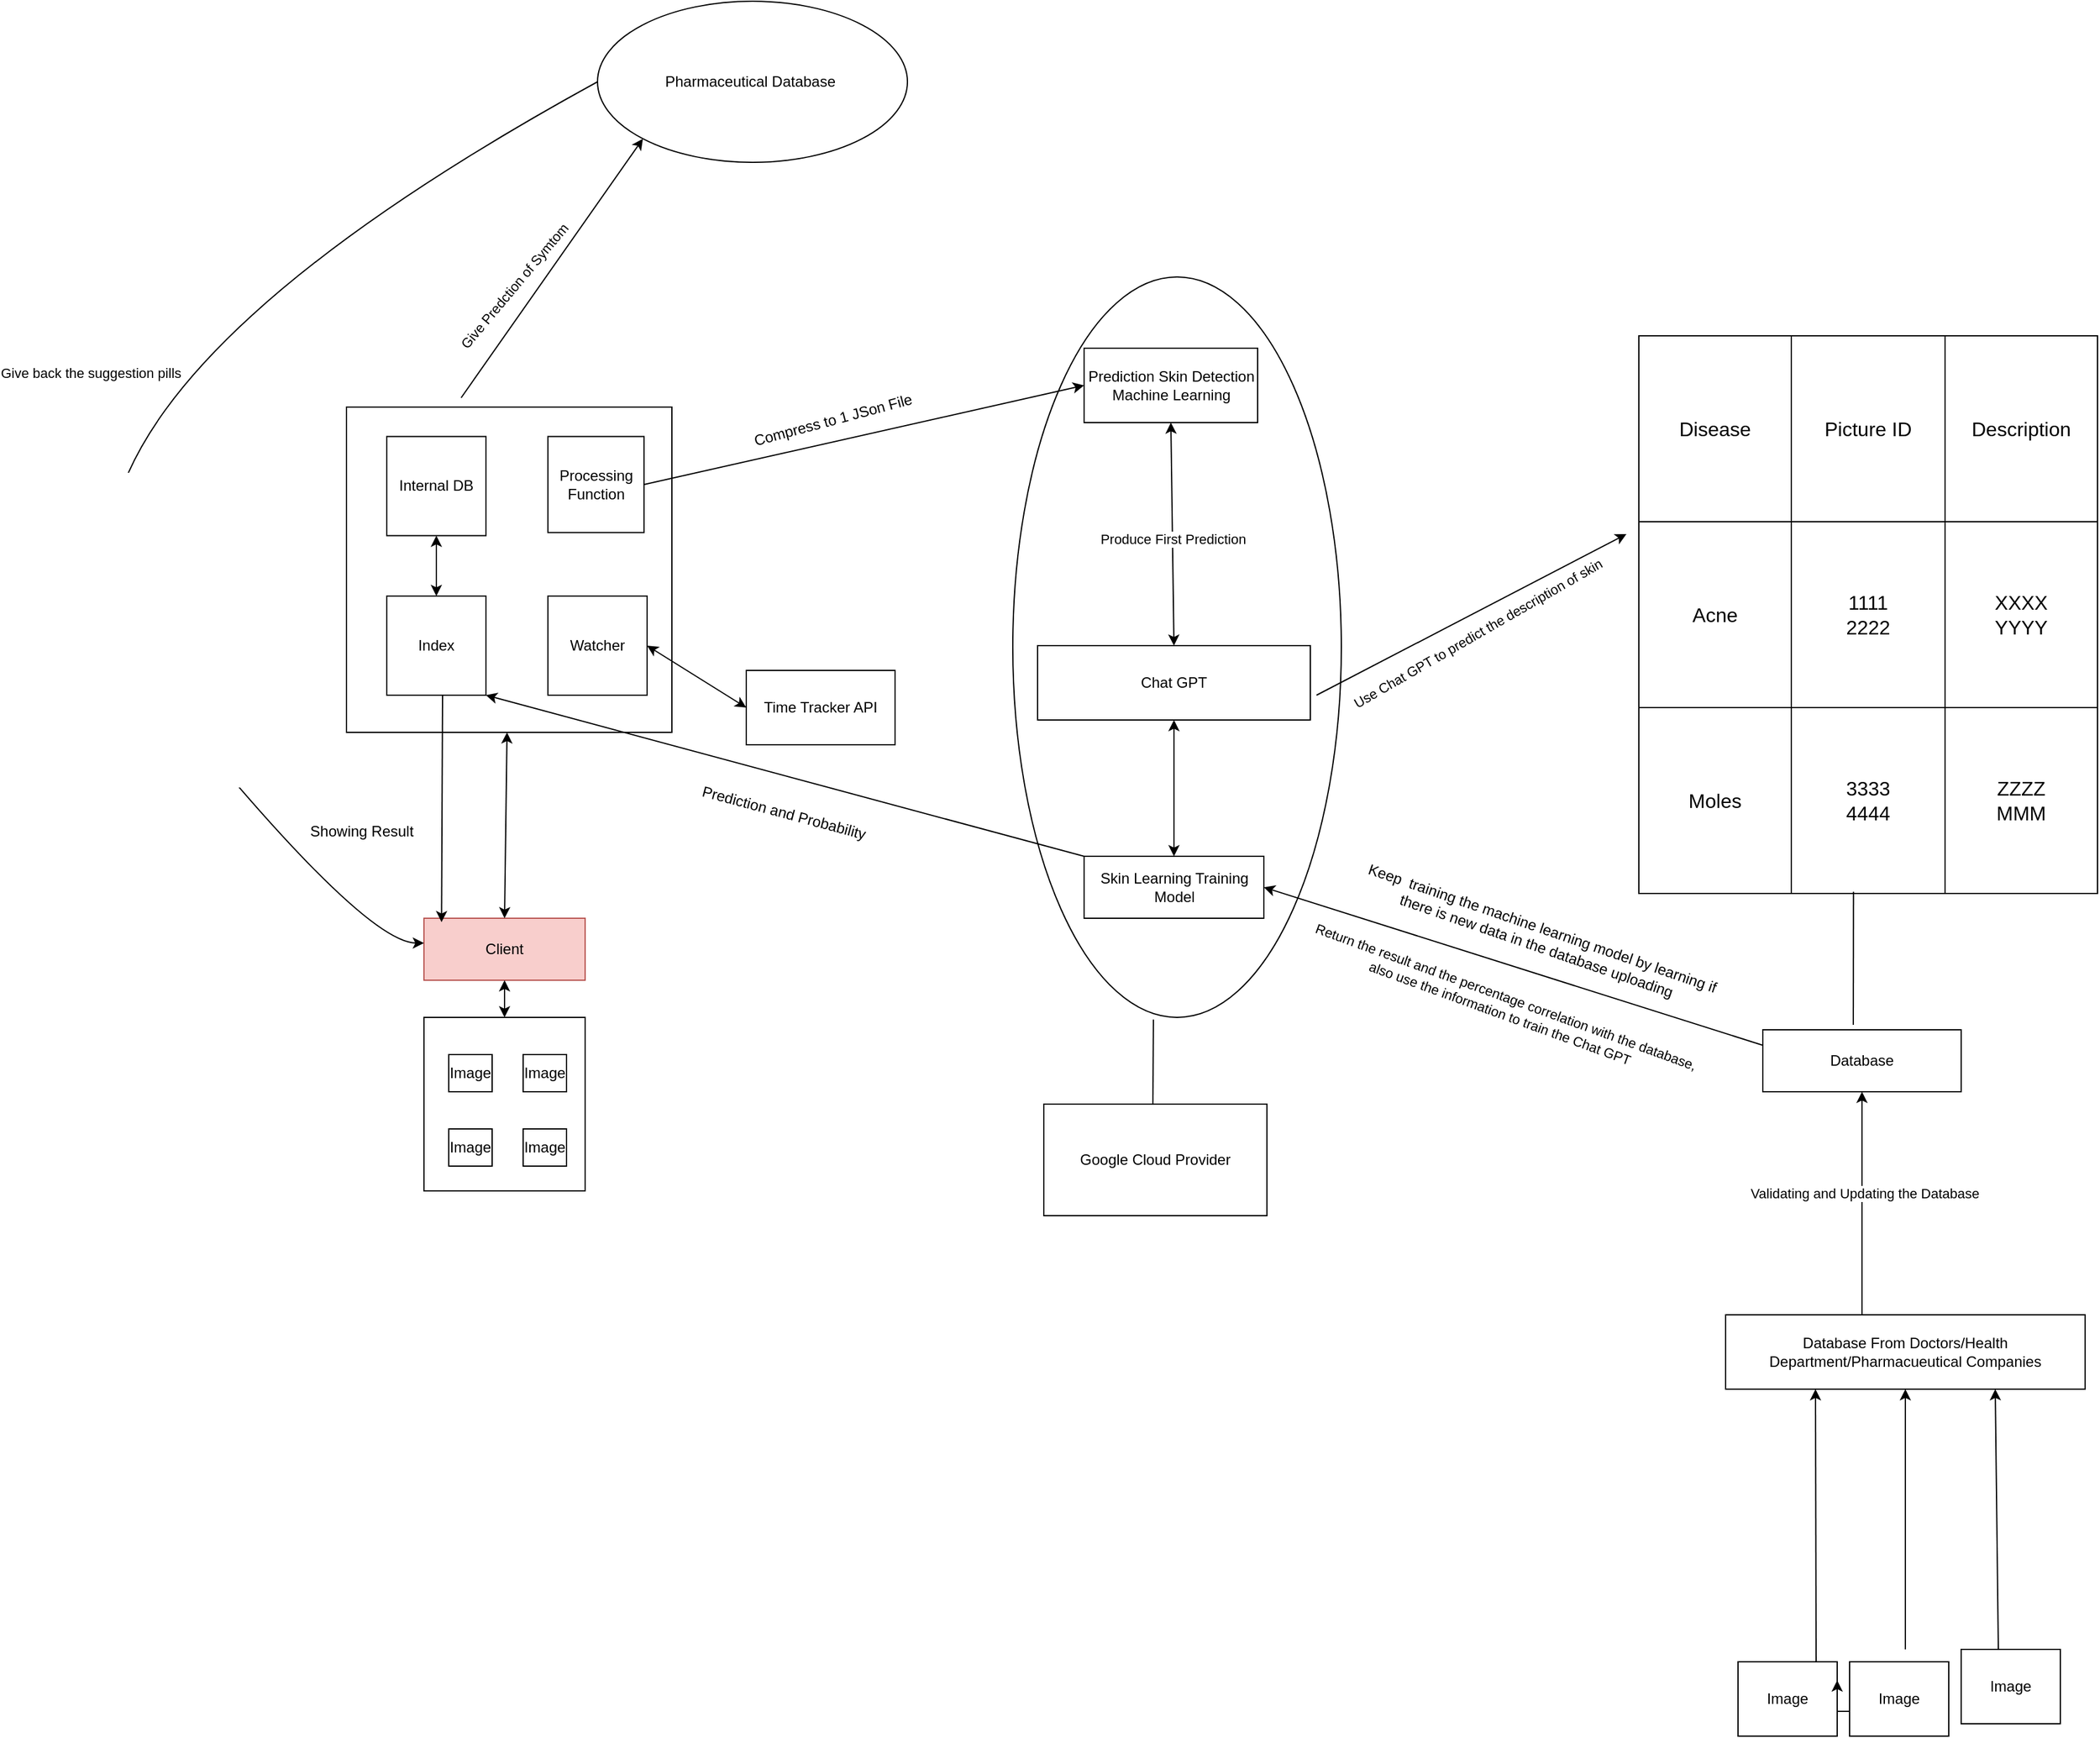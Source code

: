 <mxfile version="22.1.0" type="device">
  <diagram name="Page-1" id="X210ehfOsoYvOg10hWQb">
    <mxGraphModel dx="1972" dy="1861" grid="1" gridSize="10" guides="1" tooltips="1" connect="1" arrows="1" fold="1" page="1" pageScale="1" pageWidth="850" pageHeight="1100" math="0" shadow="0">
      <root>
        <mxCell id="0" />
        <mxCell id="1" parent="0" />
        <mxCell id="LaFHYY9eFYEwbgQ2csjO-1" value="Client" style="rounded=0;whiteSpace=wrap;html=1;fillColor=#f8cecc;strokeColor=#b85450;" vertex="1" parent="1">
          <mxGeometry y="360" width="130" height="50" as="geometry" />
        </mxCell>
        <mxCell id="LaFHYY9eFYEwbgQ2csjO-2" value="" style="endArrow=classic;startArrow=classic;html=1;rounded=0;entryX=0.5;entryY=1;entryDx=0;entryDy=0;" edge="1" parent="1" target="LaFHYY9eFYEwbgQ2csjO-1">
          <mxGeometry width="50" height="50" relative="1" as="geometry">
            <mxPoint x="65" y="440" as="sourcePoint" />
            <mxPoint x="440" y="230" as="targetPoint" />
          </mxGeometry>
        </mxCell>
        <mxCell id="LaFHYY9eFYEwbgQ2csjO-3" value="" style="rounded=0;whiteSpace=wrap;html=1;" vertex="1" parent="1">
          <mxGeometry y="440" width="130" height="140" as="geometry" />
        </mxCell>
        <mxCell id="LaFHYY9eFYEwbgQ2csjO-4" value="Image" style="rounded=0;whiteSpace=wrap;html=1;" vertex="1" parent="1">
          <mxGeometry x="20" y="470" width="35" height="30" as="geometry" />
        </mxCell>
        <mxCell id="LaFHYY9eFYEwbgQ2csjO-5" value="Image" style="rounded=0;whiteSpace=wrap;html=1;" vertex="1" parent="1">
          <mxGeometry x="80" y="470" width="35" height="30" as="geometry" />
        </mxCell>
        <mxCell id="LaFHYY9eFYEwbgQ2csjO-6" value="Image" style="rounded=0;whiteSpace=wrap;html=1;" vertex="1" parent="1">
          <mxGeometry x="20" y="530" width="35" height="30" as="geometry" />
        </mxCell>
        <mxCell id="LaFHYY9eFYEwbgQ2csjO-7" value="Image" style="rounded=0;whiteSpace=wrap;html=1;" vertex="1" parent="1">
          <mxGeometry x="80" y="530" width="35" height="30" as="geometry" />
        </mxCell>
        <mxCell id="LaFHYY9eFYEwbgQ2csjO-10" value="" style="endArrow=classic;startArrow=classic;html=1;rounded=0;exitX=0.5;exitY=0;exitDx=0;exitDy=0;" edge="1" parent="1" source="LaFHYY9eFYEwbgQ2csjO-1" target="LaFHYY9eFYEwbgQ2csjO-11">
          <mxGeometry width="50" height="50" relative="1" as="geometry">
            <mxPoint x="390" y="450" as="sourcePoint" />
            <mxPoint x="65" y="290" as="targetPoint" />
          </mxGeometry>
        </mxCell>
        <mxCell id="LaFHYY9eFYEwbgQ2csjO-11" value="" style="whiteSpace=wrap;html=1;aspect=fixed;" vertex="1" parent="1">
          <mxGeometry x="-62.5" y="-52.5" width="262.5" height="262.5" as="geometry" />
        </mxCell>
        <mxCell id="LaFHYY9eFYEwbgQ2csjO-12" value="Internal DB" style="whiteSpace=wrap;html=1;aspect=fixed;" vertex="1" parent="1">
          <mxGeometry x="-30" y="-28.75" width="80" height="80" as="geometry" />
        </mxCell>
        <mxCell id="LaFHYY9eFYEwbgQ2csjO-13" value="Processing Function" style="whiteSpace=wrap;html=1;aspect=fixed;" vertex="1" parent="1">
          <mxGeometry x="100" y="-28.75" width="77.5" height="77.5" as="geometry" />
        </mxCell>
        <mxCell id="LaFHYY9eFYEwbgQ2csjO-14" value="Index" style="whiteSpace=wrap;html=1;aspect=fixed;" vertex="1" parent="1">
          <mxGeometry x="-30" y="100" width="80" height="80" as="geometry" />
        </mxCell>
        <mxCell id="LaFHYY9eFYEwbgQ2csjO-17" value="" style="ellipse;whiteSpace=wrap;html=1;" vertex="1" parent="1">
          <mxGeometry x="475" y="-157.5" width="265" height="597.5" as="geometry" />
        </mxCell>
        <mxCell id="LaFHYY9eFYEwbgQ2csjO-23" value="" style="endArrow=classic;startArrow=classic;html=1;rounded=0;entryX=1;entryY=0.5;entryDx=0;entryDy=0;exitX=0;exitY=0.5;exitDx=0;exitDy=0;" edge="1" parent="1" source="LaFHYY9eFYEwbgQ2csjO-24" target="LaFHYY9eFYEwbgQ2csjO-15">
          <mxGeometry width="50" height="50" relative="1" as="geometry">
            <mxPoint x="280" y="290" as="sourcePoint" />
            <mxPoint x="400" y="290" as="targetPoint" />
          </mxGeometry>
        </mxCell>
        <mxCell id="LaFHYY9eFYEwbgQ2csjO-24" value="Time Tracker API" style="rounded=0;whiteSpace=wrap;html=1;" vertex="1" parent="1">
          <mxGeometry x="260" y="160" width="120" height="60" as="geometry" />
        </mxCell>
        <UserObject label="Compress to 1 JSon File" placeholders="1" name="Variable" id="LaFHYY9eFYEwbgQ2csjO-25">
          <mxCell style="text;html=1;strokeColor=none;fillColor=none;align=center;verticalAlign=middle;whiteSpace=wrap;overflow=hidden;rotation=-15;" vertex="1" parent="1">
            <mxGeometry x="250" y="-52.5" width="160" height="20" as="geometry" />
          </mxCell>
        </UserObject>
        <mxCell id="LaFHYY9eFYEwbgQ2csjO-26" value="Prediction and Probability" style="text;html=1;align=center;verticalAlign=middle;resizable=0;points=[];autosize=1;strokeColor=none;fillColor=none;rotation=15;" vertex="1" parent="1">
          <mxGeometry x="210" y="260" width="160" height="30" as="geometry" />
        </mxCell>
        <mxCell id="LaFHYY9eFYEwbgQ2csjO-27" value="Skin Learning Training Model" style="rounded=0;whiteSpace=wrap;html=1;" vertex="1" parent="1">
          <mxGeometry x="532.5" y="310" width="145" height="50" as="geometry" />
        </mxCell>
        <mxCell id="LaFHYY9eFYEwbgQ2csjO-28" value="Prediction Skin Detection Machine Learning" style="rounded=0;whiteSpace=wrap;html=1;" vertex="1" parent="1">
          <mxGeometry x="532.5" y="-100" width="140" height="60" as="geometry" />
        </mxCell>
        <mxCell id="LaFHYY9eFYEwbgQ2csjO-15" value="Watcher" style="whiteSpace=wrap;html=1;aspect=fixed;" vertex="1" parent="1">
          <mxGeometry x="100" y="100" width="80" height="80" as="geometry" />
        </mxCell>
        <mxCell id="LaFHYY9eFYEwbgQ2csjO-39" value="" style="endArrow=classic;startArrow=classic;html=1;rounded=0;exitX=0.5;exitY=0;exitDx=0;exitDy=0;" edge="1" parent="1" source="LaFHYY9eFYEwbgQ2csjO-14">
          <mxGeometry width="50" height="50" relative="1" as="geometry">
            <mxPoint x="-40" y="101.25" as="sourcePoint" />
            <mxPoint x="10" y="51.25" as="targetPoint" />
          </mxGeometry>
        </mxCell>
        <mxCell id="LaFHYY9eFYEwbgQ2csjO-41" value="" style="endArrow=classic;html=1;rounded=0;entryX=0;entryY=0.5;entryDx=0;entryDy=0;exitX=1;exitY=0.5;exitDx=0;exitDy=0;" edge="1" parent="1" source="LaFHYY9eFYEwbgQ2csjO-13" target="LaFHYY9eFYEwbgQ2csjO-28">
          <mxGeometry width="50" height="50" relative="1" as="geometry">
            <mxPoint x="330" y="60" as="sourcePoint" />
            <mxPoint x="380" y="10" as="targetPoint" />
          </mxGeometry>
        </mxCell>
        <mxCell id="LaFHYY9eFYEwbgQ2csjO-53" value="" style="endArrow=classic;html=1;rounded=0;entryX=0.109;entryY=0.063;entryDx=0;entryDy=0;exitX=0.5;exitY=1;exitDx=0;exitDy=0;entryPerimeter=0;" edge="1" parent="1" target="LaFHYY9eFYEwbgQ2csjO-1">
          <mxGeometry width="50" height="50" relative="1" as="geometry">
            <mxPoint x="15" y="180" as="sourcePoint" />
            <mxPoint x="5" y="360" as="targetPoint" />
          </mxGeometry>
        </mxCell>
        <UserObject label="Showing Result&lt;br&gt;" placeholders="1" name="Variable" id="LaFHYY9eFYEwbgQ2csjO-54">
          <mxCell style="text;html=1;strokeColor=none;fillColor=none;align=center;verticalAlign=middle;whiteSpace=wrap;overflow=hidden;" vertex="1" parent="1">
            <mxGeometry x="-110" y="280" width="120" height="20" as="geometry" />
          </mxCell>
        </UserObject>
        <mxCell id="LaFHYY9eFYEwbgQ2csjO-61" value="" style="endArrow=classic;html=1;rounded=0;exitX=0;exitY=0;exitDx=0;exitDy=0;entryX=1;entryY=1;entryDx=0;entryDy=0;" edge="1" parent="1" source="LaFHYY9eFYEwbgQ2csjO-27" target="LaFHYY9eFYEwbgQ2csjO-14">
          <mxGeometry width="50" height="50" relative="1" as="geometry">
            <mxPoint x="530" y="280" as="sourcePoint" />
            <mxPoint x="580" y="230" as="targetPoint" />
          </mxGeometry>
        </mxCell>
        <mxCell id="LaFHYY9eFYEwbgQ2csjO-62" style="edgeStyle=orthogonalEdgeStyle;rounded=0;orthogonalLoop=1;jettySize=auto;html=1;exitX=0.5;exitY=1;exitDx=0;exitDy=0;" edge="1" parent="1">
          <mxGeometry relative="1" as="geometry">
            <mxPoint x="590" y="220" as="sourcePoint" />
            <mxPoint x="590" y="220" as="targetPoint" />
          </mxGeometry>
        </mxCell>
        <mxCell id="LaFHYY9eFYEwbgQ2csjO-63" style="edgeStyle=orthogonalEdgeStyle;rounded=0;orthogonalLoop=1;jettySize=auto;html=1;exitX=0.5;exitY=1;exitDx=0;exitDy=0;" edge="1" parent="1">
          <mxGeometry relative="1" as="geometry">
            <mxPoint x="612.5" y="610" as="sourcePoint" />
            <mxPoint x="612.5" y="610" as="targetPoint" />
          </mxGeometry>
        </mxCell>
        <mxCell id="LaFHYY9eFYEwbgQ2csjO-65" value="" style="endArrow=none;html=1;rounded=0;exitX=0.428;exitY=1.003;exitDx=0;exitDy=0;exitPerimeter=0;" edge="1" parent="1" source="LaFHYY9eFYEwbgQ2csjO-17">
          <mxGeometry width="50" height="50" relative="1" as="geometry">
            <mxPoint x="530" y="280" as="sourcePoint" />
            <mxPoint x="588" y="510" as="targetPoint" />
          </mxGeometry>
        </mxCell>
        <mxCell id="LaFHYY9eFYEwbgQ2csjO-66" value="Google Cloud Provider" style="rounded=0;whiteSpace=wrap;html=1;" vertex="1" parent="1">
          <mxGeometry x="500" y="510" width="180" height="90" as="geometry" />
        </mxCell>
        <mxCell id="LaFHYY9eFYEwbgQ2csjO-67" value="Chat GPT" style="rounded=0;whiteSpace=wrap;html=1;" vertex="1" parent="1">
          <mxGeometry x="495" y="140" width="220" height="60" as="geometry" />
        </mxCell>
        <mxCell id="LaFHYY9eFYEwbgQ2csjO-70" value="" style="endArrow=classic;html=1;rounded=0;entryX=0;entryY=0.5;entryDx=0;entryDy=0;" edge="1" parent="1">
          <mxGeometry width="50" height="50" relative="1" as="geometry">
            <mxPoint x="720" y="180" as="sourcePoint" />
            <mxPoint x="970" y="50" as="targetPoint" />
          </mxGeometry>
        </mxCell>
        <mxCell id="LaFHYY9eFYEwbgQ2csjO-79" value="Use Chat GPT to predict the description of skin" style="edgeLabel;html=1;align=center;verticalAlign=middle;resizable=0;points=[];rotation=-30;" vertex="1" connectable="0" parent="LaFHYY9eFYEwbgQ2csjO-70">
          <mxGeometry x="-0.281" relative="1" as="geometry">
            <mxPoint x="40" y="-3" as="offset" />
          </mxGeometry>
        </mxCell>
        <mxCell id="LaFHYY9eFYEwbgQ2csjO-75" value="" style="endArrow=classic;startArrow=classic;html=1;rounded=0;exitX=0.5;exitY=0;exitDx=0;exitDy=0;entryX=0.5;entryY=1;entryDx=0;entryDy=0;" edge="1" parent="1" source="LaFHYY9eFYEwbgQ2csjO-27" target="LaFHYY9eFYEwbgQ2csjO-67">
          <mxGeometry width="50" height="50" relative="1" as="geometry">
            <mxPoint x="530" y="280" as="sourcePoint" />
            <mxPoint x="580" y="230" as="targetPoint" />
          </mxGeometry>
        </mxCell>
        <mxCell id="LaFHYY9eFYEwbgQ2csjO-77" value="" style="endArrow=classic;startArrow=classic;html=1;rounded=0;entryX=0.5;entryY=0;entryDx=0;entryDy=0;exitX=0.5;exitY=1;exitDx=0;exitDy=0;" edge="1" parent="1" source="LaFHYY9eFYEwbgQ2csjO-28" target="LaFHYY9eFYEwbgQ2csjO-67">
          <mxGeometry width="50" height="50" relative="1" as="geometry">
            <mxPoint x="530" y="280" as="sourcePoint" />
            <mxPoint x="580" y="230" as="targetPoint" />
          </mxGeometry>
        </mxCell>
        <mxCell id="LaFHYY9eFYEwbgQ2csjO-78" value="Produce First Prediction" style="edgeLabel;html=1;align=center;verticalAlign=middle;resizable=0;points=[];" vertex="1" connectable="0" parent="LaFHYY9eFYEwbgQ2csjO-77">
          <mxGeometry x="0.041" relative="1" as="geometry">
            <mxPoint as="offset" />
          </mxGeometry>
        </mxCell>
        <mxCell id="LaFHYY9eFYEwbgQ2csjO-80" value="" style="shape=table;startSize=0;container=1;collapsible=0;childLayout=tableLayout;fontSize=16;" vertex="1" parent="1">
          <mxGeometry x="980" y="-110" width="370" height="450" as="geometry" />
        </mxCell>
        <mxCell id="LaFHYY9eFYEwbgQ2csjO-81" value="" style="shape=tableRow;horizontal=0;startSize=0;swimlaneHead=0;swimlaneBody=0;strokeColor=inherit;top=0;left=0;bottom=0;right=0;collapsible=0;dropTarget=0;fillColor=none;points=[[0,0.5],[1,0.5]];portConstraint=eastwest;fontSize=16;" vertex="1" parent="LaFHYY9eFYEwbgQ2csjO-80">
          <mxGeometry width="370" height="150" as="geometry" />
        </mxCell>
        <mxCell id="LaFHYY9eFYEwbgQ2csjO-82" value="Disease" style="shape=partialRectangle;html=1;whiteSpace=wrap;connectable=0;strokeColor=inherit;overflow=hidden;fillColor=none;top=0;left=0;bottom=0;right=0;pointerEvents=1;fontSize=16;" vertex="1" parent="LaFHYY9eFYEwbgQ2csjO-81">
          <mxGeometry width="123" height="150" as="geometry">
            <mxRectangle width="123" height="150" as="alternateBounds" />
          </mxGeometry>
        </mxCell>
        <mxCell id="LaFHYY9eFYEwbgQ2csjO-83" value="Picture ID" style="shape=partialRectangle;html=1;whiteSpace=wrap;connectable=0;strokeColor=inherit;overflow=hidden;fillColor=none;top=0;left=0;bottom=0;right=0;pointerEvents=1;fontSize=16;" vertex="1" parent="LaFHYY9eFYEwbgQ2csjO-81">
          <mxGeometry x="123" width="124" height="150" as="geometry">
            <mxRectangle width="124" height="150" as="alternateBounds" />
          </mxGeometry>
        </mxCell>
        <mxCell id="LaFHYY9eFYEwbgQ2csjO-84" value="Description" style="shape=partialRectangle;html=1;whiteSpace=wrap;connectable=0;strokeColor=inherit;overflow=hidden;fillColor=none;top=0;left=0;bottom=0;right=0;pointerEvents=1;fontSize=16;" vertex="1" parent="LaFHYY9eFYEwbgQ2csjO-81">
          <mxGeometry x="247" width="123" height="150" as="geometry">
            <mxRectangle width="123" height="150" as="alternateBounds" />
          </mxGeometry>
        </mxCell>
        <mxCell id="LaFHYY9eFYEwbgQ2csjO-85" value="" style="shape=tableRow;horizontal=0;startSize=0;swimlaneHead=0;swimlaneBody=0;strokeColor=inherit;top=0;left=0;bottom=0;right=0;collapsible=0;dropTarget=0;fillColor=none;points=[[0,0.5],[1,0.5]];portConstraint=eastwest;fontSize=16;" vertex="1" parent="LaFHYY9eFYEwbgQ2csjO-80">
          <mxGeometry y="150" width="370" height="150" as="geometry" />
        </mxCell>
        <mxCell id="LaFHYY9eFYEwbgQ2csjO-86" value="Acne" style="shape=partialRectangle;html=1;whiteSpace=wrap;connectable=0;strokeColor=inherit;overflow=hidden;fillColor=none;top=0;left=0;bottom=0;right=0;pointerEvents=1;fontSize=16;" vertex="1" parent="LaFHYY9eFYEwbgQ2csjO-85">
          <mxGeometry width="123" height="150" as="geometry">
            <mxRectangle width="123" height="150" as="alternateBounds" />
          </mxGeometry>
        </mxCell>
        <mxCell id="LaFHYY9eFYEwbgQ2csjO-87" value="1111&lt;br&gt;2222" style="shape=partialRectangle;html=1;whiteSpace=wrap;connectable=0;strokeColor=inherit;overflow=hidden;fillColor=none;top=0;left=0;bottom=0;right=0;pointerEvents=1;fontSize=16;" vertex="1" parent="LaFHYY9eFYEwbgQ2csjO-85">
          <mxGeometry x="123" width="124" height="150" as="geometry">
            <mxRectangle width="124" height="150" as="alternateBounds" />
          </mxGeometry>
        </mxCell>
        <mxCell id="LaFHYY9eFYEwbgQ2csjO-88" value="XXXX&lt;br&gt;YYYY" style="shape=partialRectangle;html=1;whiteSpace=wrap;connectable=0;strokeColor=inherit;overflow=hidden;fillColor=none;top=0;left=0;bottom=0;right=0;pointerEvents=1;fontSize=16;" vertex="1" parent="LaFHYY9eFYEwbgQ2csjO-85">
          <mxGeometry x="247" width="123" height="150" as="geometry">
            <mxRectangle width="123" height="150" as="alternateBounds" />
          </mxGeometry>
        </mxCell>
        <mxCell id="LaFHYY9eFYEwbgQ2csjO-89" value="" style="shape=tableRow;horizontal=0;startSize=0;swimlaneHead=0;swimlaneBody=0;strokeColor=inherit;top=0;left=0;bottom=0;right=0;collapsible=0;dropTarget=0;fillColor=none;points=[[0,0.5],[1,0.5]];portConstraint=eastwest;fontSize=16;" vertex="1" parent="LaFHYY9eFYEwbgQ2csjO-80">
          <mxGeometry y="300" width="370" height="150" as="geometry" />
        </mxCell>
        <mxCell id="LaFHYY9eFYEwbgQ2csjO-90" value="Moles" style="shape=partialRectangle;html=1;whiteSpace=wrap;connectable=0;strokeColor=inherit;overflow=hidden;fillColor=none;top=0;left=0;bottom=0;right=0;pointerEvents=1;fontSize=16;" vertex="1" parent="LaFHYY9eFYEwbgQ2csjO-89">
          <mxGeometry width="123" height="150" as="geometry">
            <mxRectangle width="123" height="150" as="alternateBounds" />
          </mxGeometry>
        </mxCell>
        <mxCell id="LaFHYY9eFYEwbgQ2csjO-91" value="3333&lt;br&gt;4444" style="shape=partialRectangle;html=1;whiteSpace=wrap;connectable=0;strokeColor=inherit;overflow=hidden;fillColor=none;top=0;left=0;bottom=0;right=0;pointerEvents=1;fontSize=16;" vertex="1" parent="LaFHYY9eFYEwbgQ2csjO-89">
          <mxGeometry x="123" width="124" height="150" as="geometry">
            <mxRectangle width="124" height="150" as="alternateBounds" />
          </mxGeometry>
        </mxCell>
        <mxCell id="LaFHYY9eFYEwbgQ2csjO-92" value="ZZZZ&lt;br&gt;MMM" style="shape=partialRectangle;html=1;whiteSpace=wrap;connectable=0;strokeColor=inherit;overflow=hidden;fillColor=none;top=0;left=0;bottom=0;right=0;pointerEvents=1;fontSize=16;" vertex="1" parent="LaFHYY9eFYEwbgQ2csjO-89">
          <mxGeometry x="247" width="123" height="150" as="geometry">
            <mxRectangle width="123" height="150" as="alternateBounds" />
          </mxGeometry>
        </mxCell>
        <mxCell id="LaFHYY9eFYEwbgQ2csjO-93" value="Database" style="rounded=0;whiteSpace=wrap;html=1;" vertex="1" parent="1">
          <mxGeometry x="1080" y="450" width="160" height="50" as="geometry" />
        </mxCell>
        <mxCell id="LaFHYY9eFYEwbgQ2csjO-97" value="" style="endArrow=none;html=1;rounded=0;exitX=0.468;exitY=0.991;exitDx=0;exitDy=0;exitPerimeter=0;" edge="1" parent="1" source="LaFHYY9eFYEwbgQ2csjO-89">
          <mxGeometry width="50" height="50" relative="1" as="geometry">
            <mxPoint x="1135.02" y="340.0" as="sourcePoint" />
            <mxPoint x="1153" y="446" as="targetPoint" />
          </mxGeometry>
        </mxCell>
        <mxCell id="LaFHYY9eFYEwbgQ2csjO-100" value="" style="endArrow=classic;html=1;rounded=0;exitX=0;exitY=0.25;exitDx=0;exitDy=0;entryX=1;entryY=0.5;entryDx=0;entryDy=0;" edge="1" parent="1" source="LaFHYY9eFYEwbgQ2csjO-93" target="LaFHYY9eFYEwbgQ2csjO-27">
          <mxGeometry width="50" height="50" relative="1" as="geometry">
            <mxPoint x="720" y="230" as="sourcePoint" />
            <mxPoint x="770" y="180" as="targetPoint" />
          </mxGeometry>
        </mxCell>
        <mxCell id="LaFHYY9eFYEwbgQ2csjO-101" value="Return the result and the percentage correlation with the database, &lt;br&gt;also use the information to train the Chat GPT" style="edgeLabel;html=1;align=center;verticalAlign=middle;resizable=0;points=[];rotation=20;" vertex="1" connectable="0" parent="LaFHYY9eFYEwbgQ2csjO-100">
          <mxGeometry x="0.017" y="1" relative="1" as="geometry">
            <mxPoint x="-5" y="31" as="offset" />
          </mxGeometry>
        </mxCell>
        <mxCell id="LaFHYY9eFYEwbgQ2csjO-104" value="Keep &amp;nbsp;training the machine learning model by learning if there is new data in the database uploading" style="text;html=1;strokeColor=none;fillColor=none;align=center;verticalAlign=middle;whiteSpace=wrap;rounded=0;rotation=19;" vertex="1" parent="1">
          <mxGeometry x="740" y="360" width="320" height="30" as="geometry" />
        </mxCell>
        <mxCell id="LaFHYY9eFYEwbgQ2csjO-105" value="" style="endArrow=classic;html=1;rounded=0;entryX=0.5;entryY=1;entryDx=0;entryDy=0;" edge="1" parent="1" target="LaFHYY9eFYEwbgQ2csjO-93">
          <mxGeometry width="50" height="50" relative="1" as="geometry">
            <mxPoint x="1160" y="680" as="sourcePoint" />
            <mxPoint x="700" y="410" as="targetPoint" />
          </mxGeometry>
        </mxCell>
        <mxCell id="LaFHYY9eFYEwbgQ2csjO-106" value="Validating and Updating the Database" style="edgeLabel;html=1;align=center;verticalAlign=middle;resizable=0;points=[];" vertex="1" connectable="0" parent="LaFHYY9eFYEwbgQ2csjO-105">
          <mxGeometry x="0.089" y="-2" relative="1" as="geometry">
            <mxPoint as="offset" />
          </mxGeometry>
        </mxCell>
        <mxCell id="LaFHYY9eFYEwbgQ2csjO-107" value="Database From Doctors/Health Department/Pharmacueutical Companies" style="rounded=0;whiteSpace=wrap;html=1;" vertex="1" parent="1">
          <mxGeometry x="1050" y="680" width="290" height="60" as="geometry" />
        </mxCell>
        <mxCell id="LaFHYY9eFYEwbgQ2csjO-108" value="" style="endArrow=classic;html=1;rounded=0;entryX=0.5;entryY=1;entryDx=0;entryDy=0;" edge="1" parent="1" target="LaFHYY9eFYEwbgQ2csjO-107">
          <mxGeometry width="50" height="50" relative="1" as="geometry">
            <mxPoint x="1195" y="950" as="sourcePoint" />
            <mxPoint x="1070" y="910" as="targetPoint" />
          </mxGeometry>
        </mxCell>
        <mxCell id="LaFHYY9eFYEwbgQ2csjO-110" value="" style="endArrow=classic;html=1;rounded=0;entryX=0.25;entryY=1;entryDx=0;entryDy=0;" edge="1" parent="1" target="LaFHYY9eFYEwbgQ2csjO-107">
          <mxGeometry width="50" height="50" relative="1" as="geometry">
            <mxPoint x="1123" y="960" as="sourcePoint" />
            <mxPoint x="1205" y="750" as="targetPoint" />
          </mxGeometry>
        </mxCell>
        <mxCell id="LaFHYY9eFYEwbgQ2csjO-111" value="" style="endArrow=classic;html=1;rounded=0;entryX=0.75;entryY=1;entryDx=0;entryDy=0;" edge="1" parent="1" target="LaFHYY9eFYEwbgQ2csjO-107">
          <mxGeometry width="50" height="50" relative="1" as="geometry">
            <mxPoint x="1270" y="950" as="sourcePoint" />
            <mxPoint x="1215" y="760" as="targetPoint" />
          </mxGeometry>
        </mxCell>
        <mxCell id="LaFHYY9eFYEwbgQ2csjO-112" value="Image" style="rounded=0;whiteSpace=wrap;html=1;" vertex="1" parent="1">
          <mxGeometry x="1060" y="960" width="80" height="60" as="geometry" />
        </mxCell>
        <mxCell id="LaFHYY9eFYEwbgQ2csjO-113" style="edgeStyle=orthogonalEdgeStyle;rounded=0;orthogonalLoop=1;jettySize=auto;html=1;entryX=1;entryY=0.25;entryDx=0;entryDy=0;" edge="1" parent="1" target="LaFHYY9eFYEwbgQ2csjO-112">
          <mxGeometry relative="1" as="geometry">
            <mxPoint x="1170" y="1000" as="sourcePoint" />
          </mxGeometry>
        </mxCell>
        <mxCell id="LaFHYY9eFYEwbgQ2csjO-114" value="Image" style="rounded=0;whiteSpace=wrap;html=1;" vertex="1" parent="1">
          <mxGeometry x="1150" y="960" width="80" height="60" as="geometry" />
        </mxCell>
        <mxCell id="LaFHYY9eFYEwbgQ2csjO-115" value="Image" style="rounded=0;whiteSpace=wrap;html=1;" vertex="1" parent="1">
          <mxGeometry x="1240" y="950" width="80" height="60" as="geometry" />
        </mxCell>
        <mxCell id="LaFHYY9eFYEwbgQ2csjO-116" value="Pharmaceutical Database&amp;nbsp;" style="ellipse;whiteSpace=wrap;html=1;" vertex="1" parent="1">
          <mxGeometry x="140" y="-380" width="250" height="130" as="geometry" />
        </mxCell>
        <mxCell id="LaFHYY9eFYEwbgQ2csjO-118" value="" style="endArrow=classic;html=1;rounded=0;entryX=0;entryY=1;entryDx=0;entryDy=0;" edge="1" parent="1" target="LaFHYY9eFYEwbgQ2csjO-116">
          <mxGeometry width="50" height="50" relative="1" as="geometry">
            <mxPoint x="30" y="-60" as="sourcePoint" />
            <mxPoint x="370" y="-50" as="targetPoint" />
          </mxGeometry>
        </mxCell>
        <mxCell id="LaFHYY9eFYEwbgQ2csjO-119" value="Give Predction of Symtom" style="edgeLabel;html=1;align=center;verticalAlign=middle;resizable=0;points=[];rotation=-50;" vertex="1" connectable="0" parent="LaFHYY9eFYEwbgQ2csjO-118">
          <mxGeometry x="-0.123" y="7" relative="1" as="geometry">
            <mxPoint x="-16" y="6" as="offset" />
          </mxGeometry>
        </mxCell>
        <mxCell id="LaFHYY9eFYEwbgQ2csjO-125" value="" style="curved=1;endArrow=classic;html=1;rounded=0;exitX=0;exitY=0.5;exitDx=0;exitDy=0;" edge="1" parent="1" source="LaFHYY9eFYEwbgQ2csjO-116">
          <mxGeometry width="50" height="50" relative="1" as="geometry">
            <mxPoint x="-30" y="440" as="sourcePoint" />
            <mxPoint y="380" as="targetPoint" />
            <Array as="points">
              <mxPoint x="-380" y="-30" />
              <mxPoint x="-50" y="380" />
            </Array>
          </mxGeometry>
        </mxCell>
        <mxCell id="LaFHYY9eFYEwbgQ2csjO-126" value="Give back the suggestion pills" style="edgeLabel;html=1;align=center;verticalAlign=middle;resizable=0;points=[];" vertex="1" connectable="0" parent="LaFHYY9eFYEwbgQ2csjO-125">
          <mxGeometry x="-0.471" y="23" relative="1" as="geometry">
            <mxPoint x="-149" y="66" as="offset" />
          </mxGeometry>
        </mxCell>
      </root>
    </mxGraphModel>
  </diagram>
</mxfile>
